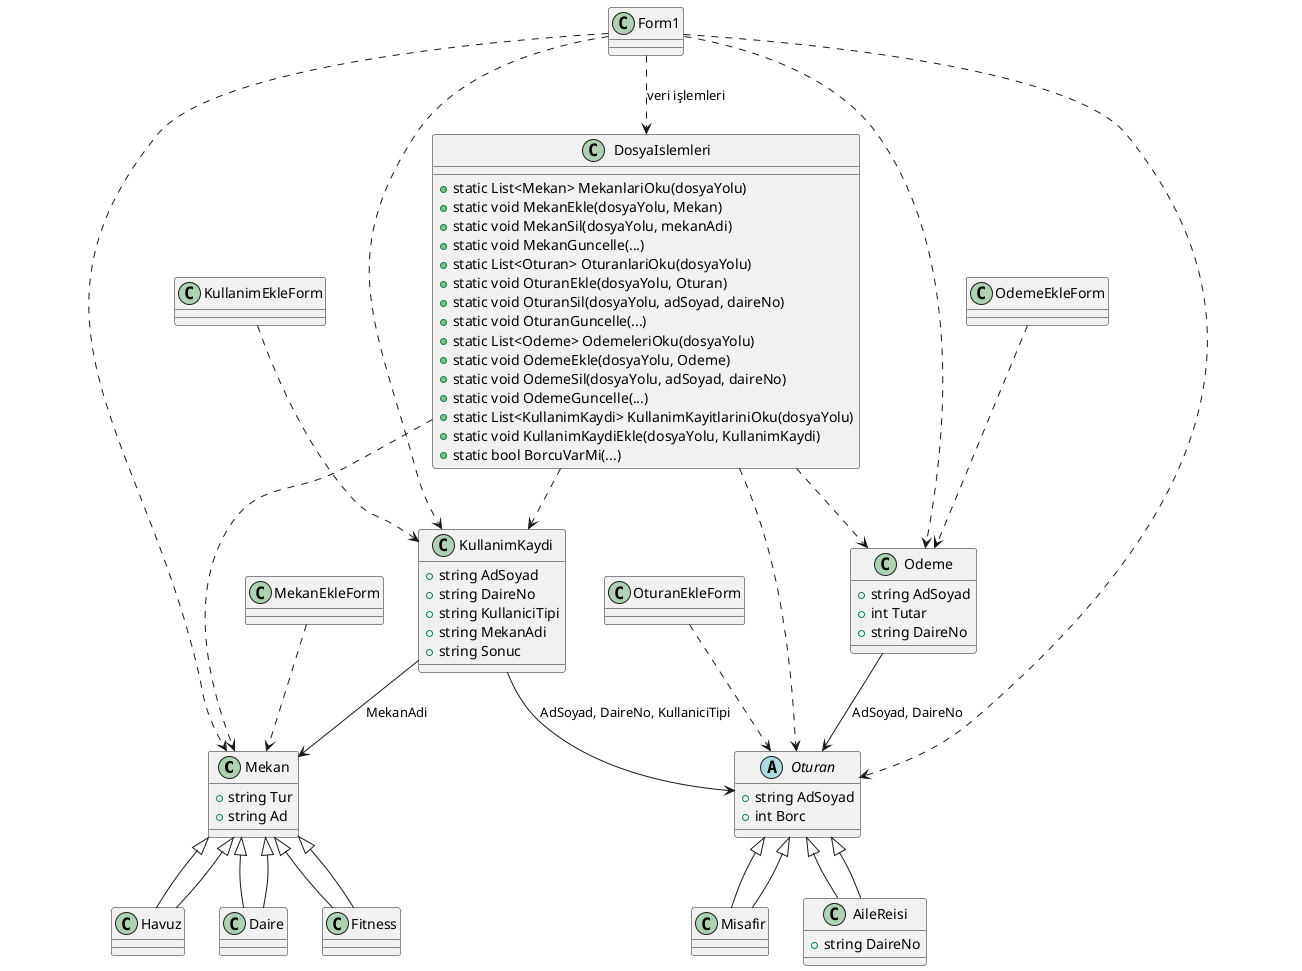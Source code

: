 @startuml
' Mekan hiyerarşisi
class Mekan {
  +string Tur
  +string Ad
}
class Daire extends Mekan
class Fitness extends Mekan
class Havuz extends Mekan

' Oturan hiyerarşisi
abstract class Oturan {
  +string AdSoyad
  +int Borc
}
class AileReisi extends Oturan {
  +string DaireNo
}
class Misafir extends Oturan

' KullanimKaydi
class KullanimKaydi {
  +string AdSoyad
  +string DaireNo
  +string KullaniciTipi
  +string MekanAdi
  +string Sonuc
}

' Odeme
class Odeme {
  +string AdSoyad
  +int Tutar
  +string DaireNo
}

' DosyaIslemleri (statik yardımcı sınıf)
class DosyaIslemleri {
  +static List<Mekan> MekanlariOku(dosyaYolu)
  +static void MekanEkle(dosyaYolu, Mekan)
  +static void MekanSil(dosyaYolu, mekanAdi)
  +static void MekanGuncelle(...)
  +static List<Oturan> OturanlariOku(dosyaYolu)
  +static void OturanEkle(dosyaYolu, Oturan)
  +static void OturanSil(dosyaYolu, adSoyad, daireNo)
  +static void OturanGuncelle(...)
  +static List<Odeme> OdemeleriOku(dosyaYolu)
  +static void OdemeEkle(dosyaYolu, Odeme)
  +static void OdemeSil(dosyaYolu, adSoyad, daireNo)
  +static void OdemeGuncelle(...)
  +static List<KullanimKaydi> KullanimKayitlariniOku(dosyaYolu)
  +static void KullanimKaydiEkle(dosyaYolu, KullanimKaydi)
  +static bool BorcuVarMi(...)
}

' Formlar (UI)
class Form1
class MekanEkleForm
class OturanEkleForm
class OdemeEkleForm
class KullanimEkleForm

' İlişkiler
Mekan <|-- Daire
Mekan <|-- Fitness
Mekan <|-- Havuz

Oturan <|-- AileReisi
Oturan <|-- Misafir

Form1 ..> DosyaIslemleri : veri işlemleri
Form1 ..> Mekan
Form1 ..> Oturan
Form1 ..> KullanimKaydi
Form1 ..> Odeme

MekanEkleForm ..> Mekan
OturanEkleForm ..> Oturan
OdemeEkleForm ..> Odeme
KullanimEkleForm ..> KullanimKaydi

DosyaIslemleri ..> Mekan
DosyaIslemleri ..> Oturan
DosyaIslemleri ..> Odeme
DosyaIslemleri ..> KullanimKaydi

KullanimKaydi --> Oturan : AdSoyad, DaireNo, KullaniciTipi
KullanimKaydi --> Mekan : MekanAdi
Odeme --> Oturan : AdSoyad, DaireNo

@enduml